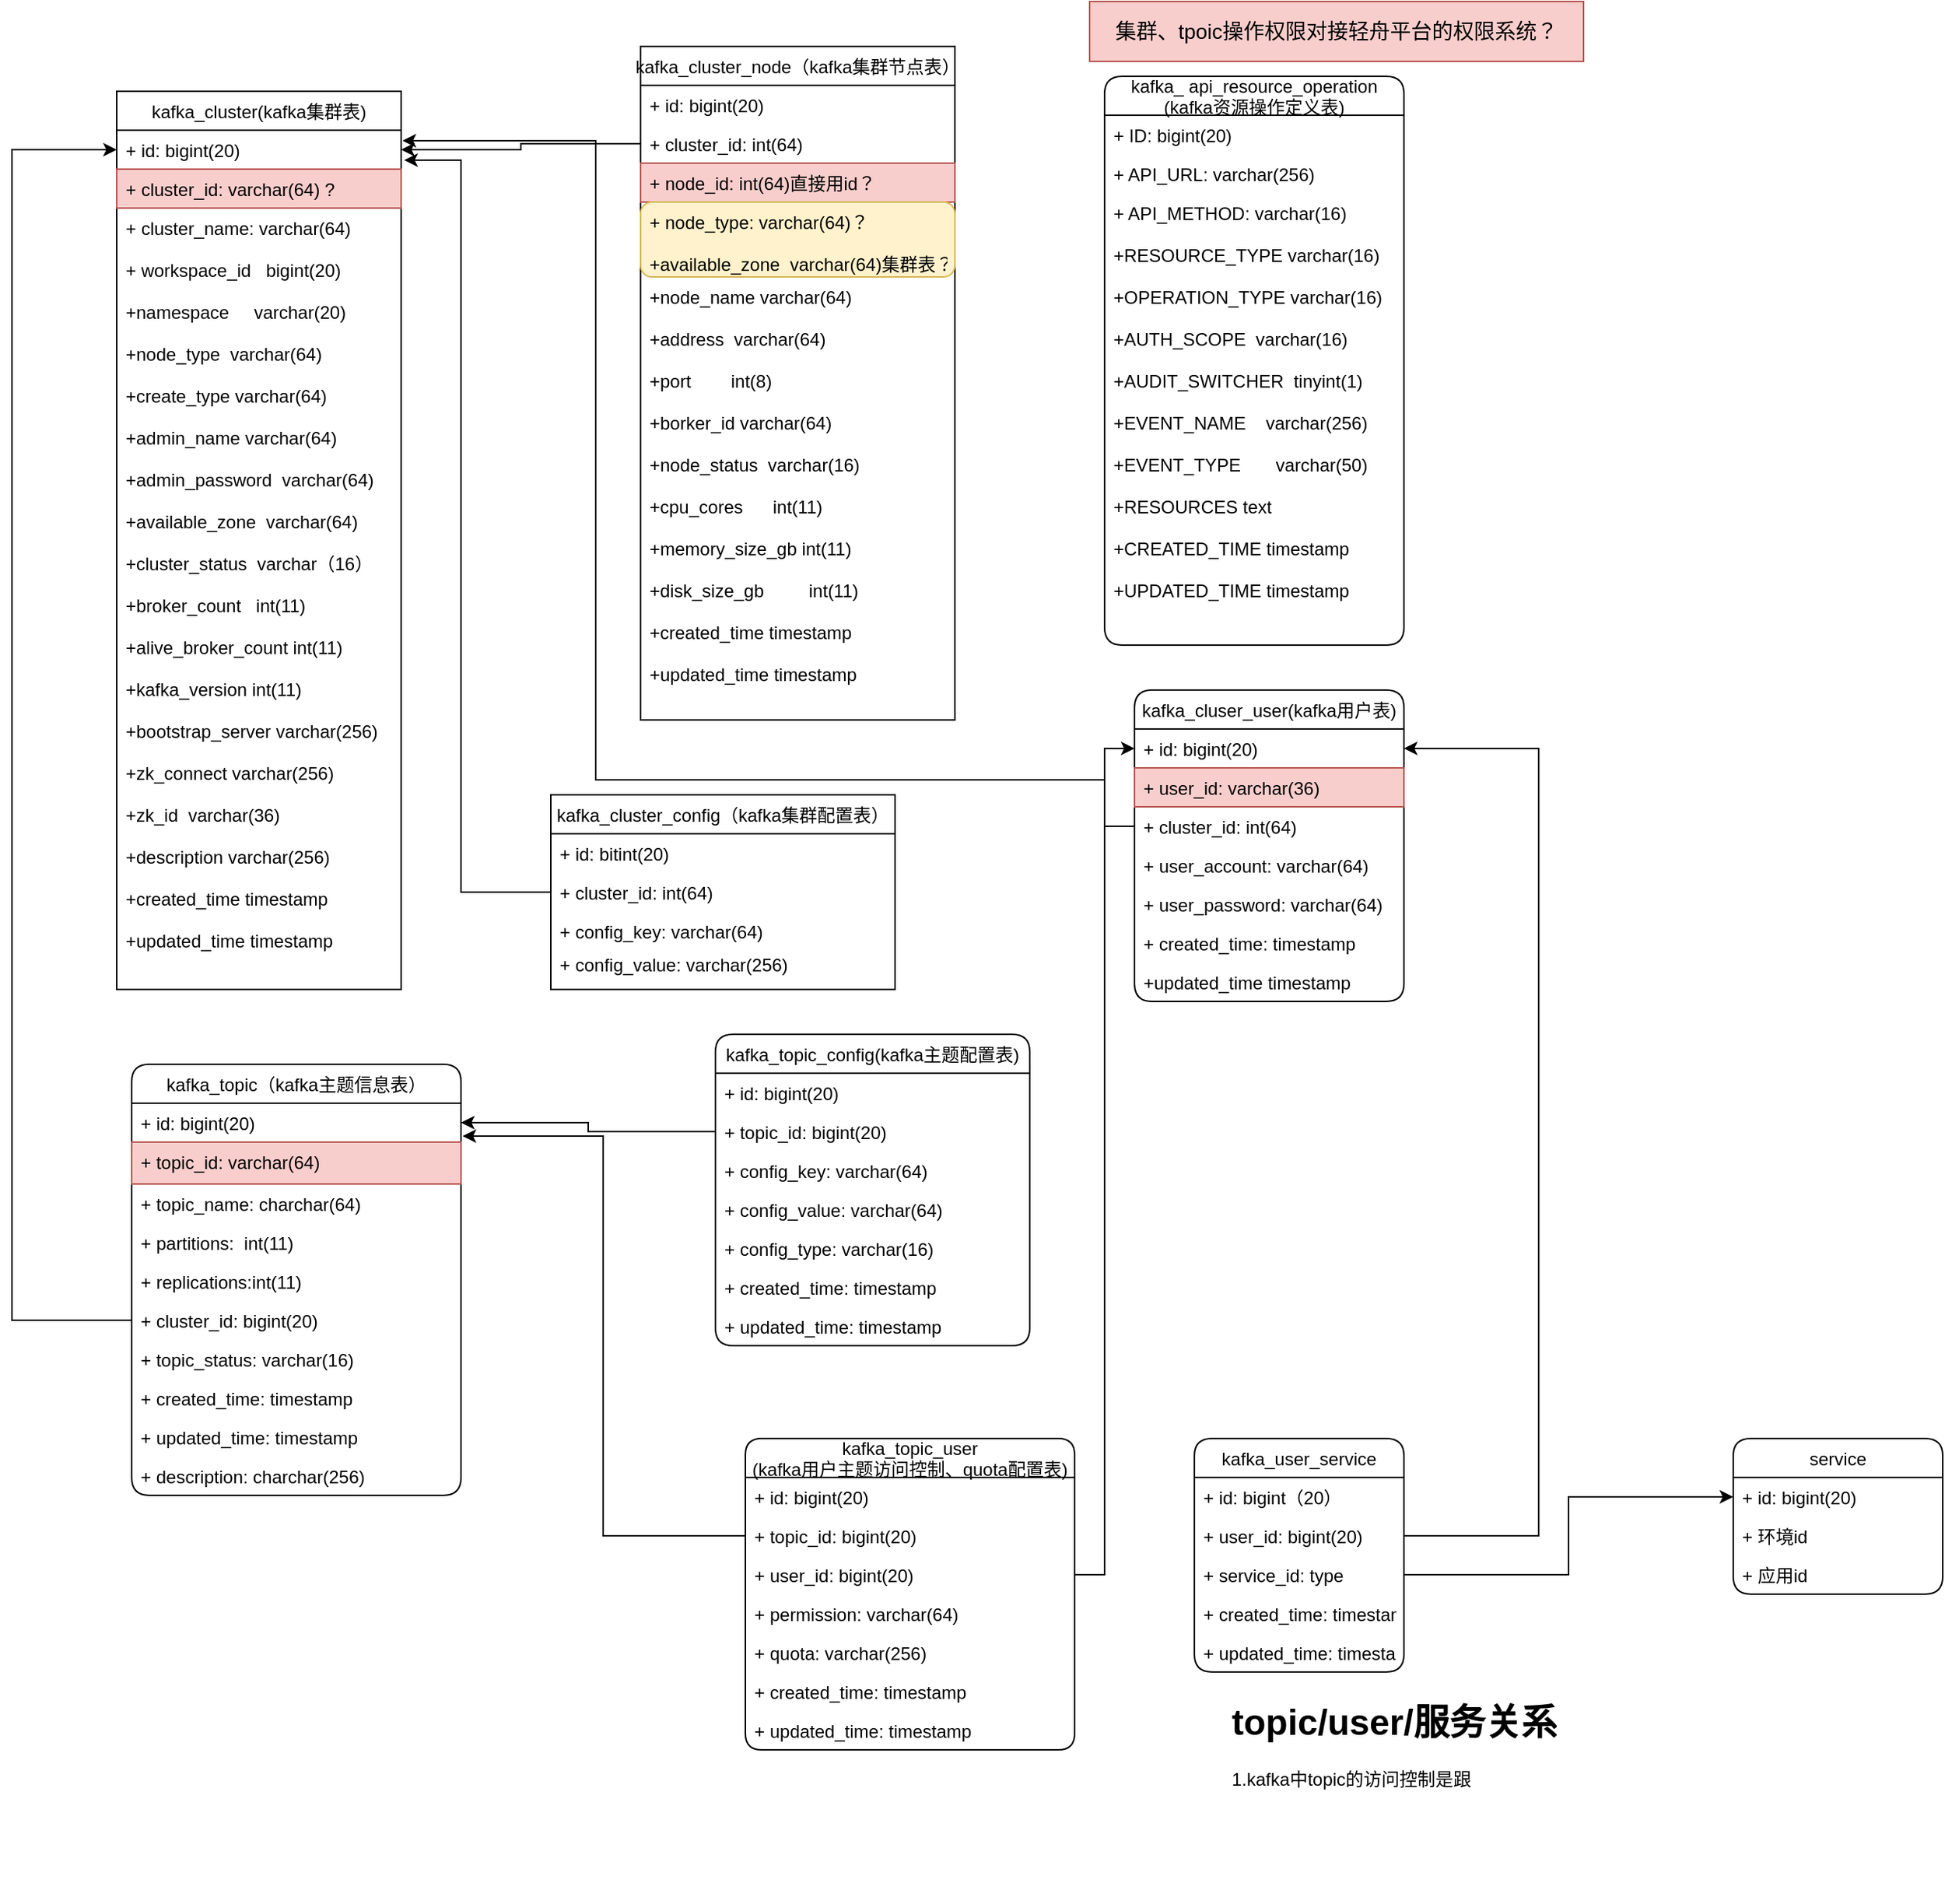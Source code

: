<mxfile version="14.7.2" type="github">
  <diagram name="Page-1" id="9f46799a-70d6-7492-0946-bef42562c5a5">
    <mxGraphModel dx="787" dy="461" grid="1" gridSize="10" guides="1" tooltips="1" connect="1" arrows="1" fold="1" page="1" pageScale="1" pageWidth="1100" pageHeight="850" background="none" math="0" shadow="0">
      <root>
        <mxCell id="0" />
        <mxCell id="1" parent="0" />
        <mxCell id="GtaQLyDvOYzaf2lnGROW-2" value="kafka_cluster(kafka集群表)" style="swimlane;fontStyle=0;childLayout=stackLayout;horizontal=1;startSize=26;fillColor=none;horizontalStack=0;resizeParent=1;resizeParentMax=0;resizeLast=0;collapsible=1;marginBottom=0;" vertex="1" parent="1">
          <mxGeometry x="190" y="140" width="190" height="600" as="geometry">
            <mxRectangle x="190" y="140" width="100" height="26" as="alternateBounds" />
          </mxGeometry>
        </mxCell>
        <mxCell id="GtaQLyDvOYzaf2lnGROW-3" value="+ id: bigint(20)" style="text;strokeColor=none;fillColor=none;align=left;verticalAlign=top;spacingLeft=4;spacingRight=4;overflow=hidden;rotatable=0;points=[[0,0.5],[1,0.5]];portConstraint=eastwest;" vertex="1" parent="GtaQLyDvOYzaf2lnGROW-2">
          <mxGeometry y="26" width="190" height="26" as="geometry" />
        </mxCell>
        <mxCell id="GtaQLyDvOYzaf2lnGROW-4" value="+ cluster_id: varchar(64) ?" style="text;strokeColor=#b85450;fillColor=#f8cecc;align=left;verticalAlign=top;spacingLeft=4;spacingRight=4;overflow=hidden;rotatable=0;points=[[0,0.5],[1,0.5]];portConstraint=eastwest;" vertex="1" parent="GtaQLyDvOYzaf2lnGROW-2">
          <mxGeometry y="52" width="190" height="26" as="geometry" />
        </mxCell>
        <mxCell id="GtaQLyDvOYzaf2lnGROW-5" value="+ cluster_name: varchar(64)&#xa;&#xa;+ workspace_id   bigint(20)&#xa;&#xa;+namespace     varchar(20)&#xa;&#xa;+node_type  varchar(64)&#xa;&#xa;+create_type varchar(64)&#xa;&#xa;+admin_name varchar(64)&#xa;&#xa;+admin_password  varchar(64)&#xa;&#xa;+available_zone  varchar(64)&#xa;&#xa;+cluster_status  varchar（16）&#xa;&#xa;+broker_count   int(11)&#xa;&#xa;+alive_broker_count int(11)&#xa;&#xa;+kafka_version int(11)&#xa;&#xa;+bootstrap_server varchar(256)&#xa;&#xa;+zk_connect varchar(256)&#xa;&#xa;+zk_id  varchar(36)&#xa;&#xa;+description varchar(256) &#xa;&#xa;+created_time timestamp&#xa;&#xa;+updated_time timestamp" style="text;strokeColor=none;fillColor=none;align=left;verticalAlign=top;spacingLeft=4;spacingRight=4;overflow=hidden;rotatable=0;points=[[0,0.5],[1,0.5]];portConstraint=eastwest;" vertex="1" parent="GtaQLyDvOYzaf2lnGROW-2">
          <mxGeometry y="78" width="190" height="522" as="geometry" />
        </mxCell>
        <mxCell id="GtaQLyDvOYzaf2lnGROW-6" value="kafka_cluster_node（kafka集群节点表）" style="swimlane;fontStyle=0;childLayout=stackLayout;horizontal=1;startSize=26;fillColor=none;horizontalStack=0;resizeParent=1;resizeParentMax=0;resizeLast=0;collapsible=1;marginBottom=0;" vertex="1" parent="1">
          <mxGeometry x="540" y="110" width="210" height="450" as="geometry">
            <mxRectangle x="480" y="140" width="140" height="26" as="alternateBounds" />
          </mxGeometry>
        </mxCell>
        <mxCell id="GtaQLyDvOYzaf2lnGROW-7" value="+ id: bigint(20)" style="text;strokeColor=none;fillColor=none;align=left;verticalAlign=top;spacingLeft=4;spacingRight=4;overflow=hidden;rotatable=0;points=[[0,0.5],[1,0.5]];portConstraint=eastwest;" vertex="1" parent="GtaQLyDvOYzaf2lnGROW-6">
          <mxGeometry y="26" width="210" height="26" as="geometry" />
        </mxCell>
        <mxCell id="GtaQLyDvOYzaf2lnGROW-8" value="+ cluster_id: int(64)" style="text;strokeColor=none;fillColor=none;align=left;verticalAlign=top;spacingLeft=4;spacingRight=4;overflow=hidden;rotatable=0;points=[[0,0.5],[1,0.5]];portConstraint=eastwest;" vertex="1" parent="GtaQLyDvOYzaf2lnGROW-6">
          <mxGeometry y="52" width="210" height="26" as="geometry" />
        </mxCell>
        <mxCell id="GtaQLyDvOYzaf2lnGROW-13" value="+ node_id: int(64)直接用id？" style="text;strokeColor=#b85450;fillColor=#f8cecc;align=left;verticalAlign=top;spacingLeft=4;spacingRight=4;overflow=hidden;rotatable=0;points=[[0,0.5],[1,0.5]];portConstraint=eastwest;" vertex="1" parent="GtaQLyDvOYzaf2lnGROW-6">
          <mxGeometry y="78" width="210" height="26" as="geometry" />
        </mxCell>
        <mxCell id="GtaQLyDvOYzaf2lnGROW-12" value="+ node_type: varchar(64)？&#xa;&#xa;+available_zone  varchar(64)集群表？" style="text;strokeColor=#d6b656;fillColor=#fff2cc;align=left;verticalAlign=top;spacingLeft=4;spacingRight=4;overflow=hidden;rotatable=0;points=[[0,0.5],[1,0.5]];portConstraint=eastwest;shadow=0;rounded=1;" vertex="1" parent="GtaQLyDvOYzaf2lnGROW-6">
          <mxGeometry y="104" width="210" height="50" as="geometry" />
        </mxCell>
        <mxCell id="GtaQLyDvOYzaf2lnGROW-9" value="+node_name varchar(64)&#xa;&#xa;+address  varchar(64)&#xa;&#xa;+port        int(8)&#xa;&#xa;+borker_id varchar(64)&#xa;&#xa;+node_status  varchar(16)&#xa;&#xa;+cpu_cores      int(11)&#xa;&#xa;+memory_size_gb int(11)&#xa;&#xa;+disk_size_gb         int(11)&#xa;&#xa;+created_time timestamp&#xa;&#xa;+updated_time timestamp" style="text;strokeColor=none;fillColor=none;align=left;verticalAlign=top;spacingLeft=4;spacingRight=4;overflow=hidden;rotatable=0;points=[[0,0.5],[1,0.5]];portConstraint=eastwest;" vertex="1" parent="GtaQLyDvOYzaf2lnGROW-6">
          <mxGeometry y="154" width="210" height="296" as="geometry" />
        </mxCell>
        <mxCell id="GtaQLyDvOYzaf2lnGROW-10" style="edgeStyle=orthogonalEdgeStyle;rounded=0;orthogonalLoop=1;jettySize=auto;html=1;fontColor=#000000;" edge="1" parent="1" source="GtaQLyDvOYzaf2lnGROW-8" target="GtaQLyDvOYzaf2lnGROW-3">
          <mxGeometry relative="1" as="geometry" />
        </mxCell>
        <mxCell id="GtaQLyDvOYzaf2lnGROW-19" style="edgeStyle=orthogonalEdgeStyle;rounded=0;orthogonalLoop=1;jettySize=auto;html=1;fontColor=#000000;entryX=1.011;entryY=0.769;entryDx=0;entryDy=0;entryPerimeter=0;" edge="1" parent="1" source="GtaQLyDvOYzaf2lnGROW-14" target="GtaQLyDvOYzaf2lnGROW-3">
          <mxGeometry relative="1" as="geometry">
            <mxPoint x="400" y="300" as="targetPoint" />
            <Array as="points">
              <mxPoint x="420" y="675" />
              <mxPoint x="420" y="186" />
            </Array>
          </mxGeometry>
        </mxCell>
        <mxCell id="GtaQLyDvOYzaf2lnGROW-14" value="kafka_cluster_config（kafka集群配置表）" style="swimlane;fontStyle=0;childLayout=stackLayout;horizontal=1;startSize=26;fillColor=none;horizontalStack=0;resizeParent=1;resizeParentMax=0;resizeLast=0;collapsible=1;marginBottom=0;labelBackgroundColor=none;strokeColor=#000000;swimlaneLine=1;" vertex="1" parent="1">
          <mxGeometry x="480" y="610" width="230" height="130" as="geometry" />
        </mxCell>
        <mxCell id="GtaQLyDvOYzaf2lnGROW-15" value="+ id: bitint(20)" style="text;strokeColor=none;fillColor=none;align=left;verticalAlign=top;spacingLeft=4;spacingRight=4;overflow=hidden;rotatable=0;points=[[0,0.5],[1,0.5]];portConstraint=eastwest;" vertex="1" parent="GtaQLyDvOYzaf2lnGROW-14">
          <mxGeometry y="26" width="230" height="26" as="geometry" />
        </mxCell>
        <mxCell id="GtaQLyDvOYzaf2lnGROW-16" value="+ cluster_id: int(64)" style="text;strokeColor=none;fillColor=none;align=left;verticalAlign=top;spacingLeft=4;spacingRight=4;overflow=hidden;rotatable=0;points=[[0,0.5],[1,0.5]];portConstraint=eastwest;" vertex="1" parent="GtaQLyDvOYzaf2lnGROW-14">
          <mxGeometry y="52" width="230" height="26" as="geometry" />
        </mxCell>
        <mxCell id="GtaQLyDvOYzaf2lnGROW-17" value="+ config_key: varchar(64)" style="text;strokeColor=none;fillColor=none;align=left;verticalAlign=top;spacingLeft=4;spacingRight=4;overflow=hidden;rotatable=0;points=[[0,0.5],[1,0.5]];portConstraint=eastwest;" vertex="1" parent="GtaQLyDvOYzaf2lnGROW-14">
          <mxGeometry y="78" width="230" height="22" as="geometry" />
        </mxCell>
        <mxCell id="GtaQLyDvOYzaf2lnGROW-18" value="+ config_value: varchar(256)" style="text;strokeColor=none;fillColor=none;align=left;verticalAlign=top;spacingLeft=4;spacingRight=4;overflow=hidden;rotatable=0;points=[[0,0.5],[1,0.5]];portConstraint=eastwest;" vertex="1" parent="GtaQLyDvOYzaf2lnGROW-14">
          <mxGeometry y="100" width="230" height="30" as="geometry" />
        </mxCell>
        <mxCell id="GtaQLyDvOYzaf2lnGROW-20" value="kafka_ api_resource_operation&#xa;(kafka资源操作定义表)" style="swimlane;fontStyle=0;childLayout=stackLayout;horizontal=1;startSize=26;fillColor=none;horizontalStack=0;resizeParent=1;resizeParentMax=0;resizeLast=0;collapsible=1;marginBottom=0;rounded=1;shadow=0;labelBackgroundColor=none;fontColor=#000000;strokeColor=#000000;" vertex="1" parent="1">
          <mxGeometry x="850" y="130" width="200" height="380" as="geometry" />
        </mxCell>
        <mxCell id="GtaQLyDvOYzaf2lnGROW-21" value="+ ID: bigint(20)" style="text;strokeColor=none;fillColor=none;align=left;verticalAlign=top;spacingLeft=4;spacingRight=4;overflow=hidden;rotatable=0;points=[[0,0.5],[1,0.5]];portConstraint=eastwest;" vertex="1" parent="GtaQLyDvOYzaf2lnGROW-20">
          <mxGeometry y="26" width="200" height="26" as="geometry" />
        </mxCell>
        <mxCell id="GtaQLyDvOYzaf2lnGROW-22" value="+ API_URL: varchar(256)" style="text;strokeColor=none;fillColor=none;align=left;verticalAlign=top;spacingLeft=4;spacingRight=4;overflow=hidden;rotatable=0;points=[[0,0.5],[1,0.5]];portConstraint=eastwest;" vertex="1" parent="GtaQLyDvOYzaf2lnGROW-20">
          <mxGeometry y="52" width="200" height="26" as="geometry" />
        </mxCell>
        <mxCell id="GtaQLyDvOYzaf2lnGROW-23" value="+ API_METHOD: varchar(16)&#xa;&#xa;+RESOURCE_TYPE varchar(16)&#xa;&#xa;+OPERATION_TYPE varchar(16)&#xa;&#xa;+AUTH_SCOPE  varchar(16)&#xa;&#xa;+AUDIT_SWITCHER  tinyint(1)&#xa;&#xa;+EVENT_NAME    varchar(256)&#xa;&#xa;+EVENT_TYPE       varchar(50)&#xa;&#xa;+RESOURCES text&#xa;&#xa;+CREATED_TIME timestamp&#xa;&#xa;+UPDATED_TIME timestamp&#xa;&#xa;" style="text;strokeColor=none;fillColor=none;align=left;verticalAlign=top;spacingLeft=4;spacingRight=4;overflow=hidden;rotatable=0;points=[[0,0.5],[1,0.5]];portConstraint=eastwest;" vertex="1" parent="GtaQLyDvOYzaf2lnGROW-20">
          <mxGeometry y="78" width="200" height="302" as="geometry" />
        </mxCell>
        <mxCell id="GtaQLyDvOYzaf2lnGROW-24" value="kafka_cluser_user(kafka用户表)" style="swimlane;fontStyle=0;childLayout=stackLayout;horizontal=1;startSize=26;fillColor=none;horizontalStack=0;resizeParent=1;resizeParentMax=0;resizeLast=0;collapsible=1;marginBottom=0;rounded=1;shadow=0;labelBackgroundColor=none;fontColor=#000000;strokeColor=#000000;" vertex="1" parent="1">
          <mxGeometry x="870" y="540" width="180" height="208" as="geometry" />
        </mxCell>
        <mxCell id="GtaQLyDvOYzaf2lnGROW-25" value="+ id: bigint(20)" style="text;strokeColor=none;fillColor=none;align=left;verticalAlign=top;spacingLeft=4;spacingRight=4;overflow=hidden;rotatable=0;points=[[0,0.5],[1,0.5]];portConstraint=eastwest;" vertex="1" parent="GtaQLyDvOYzaf2lnGROW-24">
          <mxGeometry y="26" width="180" height="26" as="geometry" />
        </mxCell>
        <mxCell id="GtaQLyDvOYzaf2lnGROW-26" value="+ user_id: varchar(36)" style="text;strokeColor=#b85450;fillColor=#f8cecc;align=left;verticalAlign=top;spacingLeft=4;spacingRight=4;overflow=hidden;rotatable=0;points=[[0,0.5],[1,0.5]];portConstraint=eastwest;" vertex="1" parent="GtaQLyDvOYzaf2lnGROW-24">
          <mxGeometry y="52" width="180" height="26" as="geometry" />
        </mxCell>
        <mxCell id="GtaQLyDvOYzaf2lnGROW-28" value="+ cluster_id: int(64)&#xa;&#xa;&#xa;" style="text;strokeColor=none;fillColor=none;align=left;verticalAlign=top;spacingLeft=4;spacingRight=4;overflow=hidden;rotatable=0;points=[[0,0.5],[1,0.5]];portConstraint=eastwest;" vertex="1" parent="GtaQLyDvOYzaf2lnGROW-24">
          <mxGeometry y="78" width="180" height="26" as="geometry" />
        </mxCell>
        <mxCell id="GtaQLyDvOYzaf2lnGROW-32" value="+ user_account: varchar(64)&#xa;&#xa;&#xa;" style="text;strokeColor=none;fillColor=none;align=left;verticalAlign=top;spacingLeft=4;spacingRight=4;overflow=hidden;rotatable=0;points=[[0,0.5],[1,0.5]];portConstraint=eastwest;" vertex="1" parent="GtaQLyDvOYzaf2lnGROW-24">
          <mxGeometry y="104" width="180" height="26" as="geometry" />
        </mxCell>
        <mxCell id="GtaQLyDvOYzaf2lnGROW-31" value="+ user_password: varchar(64)&#xa;" style="text;strokeColor=none;fillColor=none;align=left;verticalAlign=top;spacingLeft=4;spacingRight=4;overflow=hidden;rotatable=0;points=[[0,0.5],[1,0.5]];portConstraint=eastwest;" vertex="1" parent="GtaQLyDvOYzaf2lnGROW-24">
          <mxGeometry y="130" width="180" height="26" as="geometry" />
        </mxCell>
        <mxCell id="GtaQLyDvOYzaf2lnGROW-30" value="+ created_time: timestamp&#xa;&#xa;&#xa;" style="text;strokeColor=none;fillColor=none;align=left;verticalAlign=top;spacingLeft=4;spacingRight=4;overflow=hidden;rotatable=0;points=[[0,0.5],[1,0.5]];portConstraint=eastwest;" vertex="1" parent="GtaQLyDvOYzaf2lnGROW-24">
          <mxGeometry y="156" width="180" height="26" as="geometry" />
        </mxCell>
        <mxCell id="GtaQLyDvOYzaf2lnGROW-27" value="+updated_time timestamp" style="text;strokeColor=none;fillColor=none;align=left;verticalAlign=top;spacingLeft=4;spacingRight=4;overflow=hidden;rotatable=0;points=[[0,0.5],[1,0.5]];portConstraint=eastwest;" vertex="1" parent="GtaQLyDvOYzaf2lnGROW-24">
          <mxGeometry y="182" width="180" height="26" as="geometry" />
        </mxCell>
        <mxCell id="GtaQLyDvOYzaf2lnGROW-33" value="&lt;font style=&quot;font-size: 14px&quot;&gt;集群、tpoic操作权限对接轻舟平台的权限系统？&lt;/font&gt;" style="text;html=1;strokeColor=#b85450;fillColor=#f8cecc;align=center;verticalAlign=middle;whiteSpace=wrap;rounded=0;shadow=0;labelBackgroundColor=none;strokeWidth=1;" vertex="1" parent="1">
          <mxGeometry x="840" y="80" width="330" height="40" as="geometry" />
        </mxCell>
        <mxCell id="GtaQLyDvOYzaf2lnGROW-34" value="kafka_topic（kafka主题信息表）" style="swimlane;fontStyle=0;childLayout=stackLayout;horizontal=1;startSize=26;fillColor=none;horizontalStack=0;resizeParent=1;resizeParentMax=0;resizeLast=0;collapsible=1;marginBottom=0;rounded=1;shadow=0;labelBackgroundColor=none;fontColor=#000000;strokeColor=#000000;strokeWidth=1;" vertex="1" parent="1">
          <mxGeometry x="200" y="790" width="220" height="288" as="geometry" />
        </mxCell>
        <mxCell id="GtaQLyDvOYzaf2lnGROW-35" value="+ id: bigint(20)" style="text;strokeColor=none;fillColor=none;align=left;verticalAlign=top;spacingLeft=4;spacingRight=4;overflow=hidden;rotatable=0;points=[[0,0.5],[1,0.5]];portConstraint=eastwest;" vertex="1" parent="GtaQLyDvOYzaf2lnGROW-34">
          <mxGeometry y="26" width="220" height="26" as="geometry" />
        </mxCell>
        <mxCell id="GtaQLyDvOYzaf2lnGROW-36" value="+ topic_id: varchar(64)" style="text;strokeColor=#b85450;fillColor=#f8cecc;align=left;verticalAlign=top;spacingLeft=4;spacingRight=4;overflow=hidden;rotatable=0;points=[[0,0.5],[1,0.5]];portConstraint=eastwest;" vertex="1" parent="GtaQLyDvOYzaf2lnGROW-34">
          <mxGeometry y="52" width="220" height="28" as="geometry" />
        </mxCell>
        <mxCell id="GtaQLyDvOYzaf2lnGROW-43" value="+ topic_name: charchar(64)" style="text;strokeColor=none;fillColor=none;align=left;verticalAlign=top;spacingLeft=4;spacingRight=4;overflow=hidden;rotatable=0;points=[[0,0.5],[1,0.5]];portConstraint=eastwest;" vertex="1" parent="GtaQLyDvOYzaf2lnGROW-34">
          <mxGeometry y="80" width="220" height="26" as="geometry" />
        </mxCell>
        <mxCell id="GtaQLyDvOYzaf2lnGROW-42" value="+ partitions:  int(11)" style="text;strokeColor=none;fillColor=none;align=left;verticalAlign=top;spacingLeft=4;spacingRight=4;overflow=hidden;rotatable=0;points=[[0,0.5],[1,0.5]];portConstraint=eastwest;" vertex="1" parent="GtaQLyDvOYzaf2lnGROW-34">
          <mxGeometry y="106" width="220" height="26" as="geometry" />
        </mxCell>
        <mxCell id="GtaQLyDvOYzaf2lnGROW-41" value="+ replications:int(11)" style="text;strokeColor=none;fillColor=none;align=left;verticalAlign=top;spacingLeft=4;spacingRight=4;overflow=hidden;rotatable=0;points=[[0,0.5],[1,0.5]];portConstraint=eastwest;" vertex="1" parent="GtaQLyDvOYzaf2lnGROW-34">
          <mxGeometry y="132" width="220" height="26" as="geometry" />
        </mxCell>
        <mxCell id="GtaQLyDvOYzaf2lnGROW-40" value="+ cluster_id: bigint(20)" style="text;strokeColor=none;fillColor=none;align=left;verticalAlign=top;spacingLeft=4;spacingRight=4;overflow=hidden;rotatable=0;points=[[0,0.5],[1,0.5]];portConstraint=eastwest;" vertex="1" parent="GtaQLyDvOYzaf2lnGROW-34">
          <mxGeometry y="158" width="220" height="26" as="geometry" />
        </mxCell>
        <mxCell id="GtaQLyDvOYzaf2lnGROW-39" value="+ topic_status: varchar(16)" style="text;strokeColor=none;fillColor=none;align=left;verticalAlign=top;spacingLeft=4;spacingRight=4;overflow=hidden;rotatable=0;points=[[0,0.5],[1,0.5]];portConstraint=eastwest;" vertex="1" parent="GtaQLyDvOYzaf2lnGROW-34">
          <mxGeometry y="184" width="220" height="26" as="geometry" />
        </mxCell>
        <mxCell id="GtaQLyDvOYzaf2lnGROW-46" value="+ created_time: timestamp" style="text;strokeColor=none;fillColor=none;align=left;verticalAlign=top;spacingLeft=4;spacingRight=4;overflow=hidden;rotatable=0;points=[[0,0.5],[1,0.5]];portConstraint=eastwest;" vertex="1" parent="GtaQLyDvOYzaf2lnGROW-34">
          <mxGeometry y="210" width="220" height="26" as="geometry" />
        </mxCell>
        <mxCell id="GtaQLyDvOYzaf2lnGROW-38" value="+ updated_time: timestamp" style="text;strokeColor=none;fillColor=none;align=left;verticalAlign=top;spacingLeft=4;spacingRight=4;overflow=hidden;rotatable=0;points=[[0,0.5],[1,0.5]];portConstraint=eastwest;" vertex="1" parent="GtaQLyDvOYzaf2lnGROW-34">
          <mxGeometry y="236" width="220" height="26" as="geometry" />
        </mxCell>
        <mxCell id="GtaQLyDvOYzaf2lnGROW-37" value="+ description: charchar(256)" style="text;strokeColor=none;fillColor=none;align=left;verticalAlign=top;spacingLeft=4;spacingRight=4;overflow=hidden;rotatable=0;points=[[0,0.5],[1,0.5]];portConstraint=eastwest;" vertex="1" parent="GtaQLyDvOYzaf2lnGROW-34">
          <mxGeometry y="262" width="220" height="26" as="geometry" />
        </mxCell>
        <mxCell id="GtaQLyDvOYzaf2lnGROW-45" style="edgeStyle=orthogonalEdgeStyle;rounded=0;orthogonalLoop=1;jettySize=auto;html=1;fontColor=#000000;entryX=0;entryY=0.5;entryDx=0;entryDy=0;" edge="1" parent="1" source="GtaQLyDvOYzaf2lnGROW-40" target="GtaQLyDvOYzaf2lnGROW-3">
          <mxGeometry relative="1" as="geometry">
            <mxPoint x="130" y="440" as="targetPoint" />
            <Array as="points">
              <mxPoint x="120" y="961" />
              <mxPoint x="120" y="179" />
            </Array>
          </mxGeometry>
        </mxCell>
        <mxCell id="GtaQLyDvOYzaf2lnGROW-47" style="edgeStyle=orthogonalEdgeStyle;rounded=0;orthogonalLoop=1;jettySize=auto;html=1;entryX=1.005;entryY=0.269;entryDx=0;entryDy=0;entryPerimeter=0;fontColor=#000000;exitX=0;exitY=0.5;exitDx=0;exitDy=0;" edge="1" parent="1" source="GtaQLyDvOYzaf2lnGROW-28" target="GtaQLyDvOYzaf2lnGROW-3">
          <mxGeometry relative="1" as="geometry">
            <Array as="points">
              <mxPoint x="850" y="631" />
              <mxPoint x="850" y="600" />
              <mxPoint x="510" y="600" />
              <mxPoint x="510" y="173" />
            </Array>
          </mxGeometry>
        </mxCell>
        <mxCell id="GtaQLyDvOYzaf2lnGROW-57" value="kafka_topic_config(kafka主题配置表)" style="swimlane;fontStyle=0;childLayout=stackLayout;horizontal=1;startSize=26;fillColor=none;horizontalStack=0;resizeParent=1;resizeParentMax=0;resizeLast=0;collapsible=1;marginBottom=0;rounded=1;shadow=0;labelBackgroundColor=none;fontColor=#000000;strokeColor=#000000;strokeWidth=1;" vertex="1" parent="1">
          <mxGeometry x="590" y="770" width="210" height="208" as="geometry" />
        </mxCell>
        <mxCell id="GtaQLyDvOYzaf2lnGROW-58" value="+ id: bigint(20)" style="text;strokeColor=none;fillColor=none;align=left;verticalAlign=top;spacingLeft=4;spacingRight=4;overflow=hidden;rotatable=0;points=[[0,0.5],[1,0.5]];portConstraint=eastwest;" vertex="1" parent="GtaQLyDvOYzaf2lnGROW-57">
          <mxGeometry y="26" width="210" height="26" as="geometry" />
        </mxCell>
        <mxCell id="GtaQLyDvOYzaf2lnGROW-59" value="+ topic_id: bigint(20)" style="text;strokeColor=none;fillColor=none;align=left;verticalAlign=top;spacingLeft=4;spacingRight=4;overflow=hidden;rotatable=0;points=[[0,0.5],[1,0.5]];portConstraint=eastwest;" vertex="1" parent="GtaQLyDvOYzaf2lnGROW-57">
          <mxGeometry y="52" width="210" height="26" as="geometry" />
        </mxCell>
        <mxCell id="GtaQLyDvOYzaf2lnGROW-64" value="+ config_key: varchar(64)" style="text;strokeColor=none;fillColor=none;align=left;verticalAlign=top;spacingLeft=4;spacingRight=4;overflow=hidden;rotatable=0;points=[[0,0.5],[1,0.5]];portConstraint=eastwest;fontColor=#000000;" vertex="1" parent="GtaQLyDvOYzaf2lnGROW-57">
          <mxGeometry y="78" width="210" height="26" as="geometry" />
        </mxCell>
        <mxCell id="GtaQLyDvOYzaf2lnGROW-65" value="+ config_value: varchar(64)" style="text;strokeColor=none;fillColor=none;align=left;verticalAlign=top;spacingLeft=4;spacingRight=4;overflow=hidden;rotatable=0;points=[[0,0.5],[1,0.5]];portConstraint=eastwest;fontColor=#000000;" vertex="1" parent="GtaQLyDvOYzaf2lnGROW-57">
          <mxGeometry y="104" width="210" height="26" as="geometry" />
        </mxCell>
        <mxCell id="GtaQLyDvOYzaf2lnGROW-63" value="+ config_type: varchar(16)" style="text;strokeColor=none;fillColor=none;align=left;verticalAlign=top;spacingLeft=4;spacingRight=4;overflow=hidden;rotatable=0;points=[[0,0.5],[1,0.5]];portConstraint=eastwest;fontColor=#000000;" vertex="1" parent="GtaQLyDvOYzaf2lnGROW-57">
          <mxGeometry y="130" width="210" height="26" as="geometry" />
        </mxCell>
        <mxCell id="GtaQLyDvOYzaf2lnGROW-66" value="+ created_time: timestamp" style="text;strokeColor=none;fillColor=none;align=left;verticalAlign=top;spacingLeft=4;spacingRight=4;overflow=hidden;rotatable=0;points=[[0,0.5],[1,0.5]];portConstraint=eastwest;fontColor=#000000;" vertex="1" parent="GtaQLyDvOYzaf2lnGROW-57">
          <mxGeometry y="156" width="210" height="26" as="geometry" />
        </mxCell>
        <mxCell id="GtaQLyDvOYzaf2lnGROW-60" value="+ updated_time: timestamp" style="text;strokeColor=none;fillColor=none;align=left;verticalAlign=top;spacingLeft=4;spacingRight=4;overflow=hidden;rotatable=0;points=[[0,0.5],[1,0.5]];portConstraint=eastwest;" vertex="1" parent="GtaQLyDvOYzaf2lnGROW-57">
          <mxGeometry y="182" width="210" height="26" as="geometry" />
        </mxCell>
        <mxCell id="GtaQLyDvOYzaf2lnGROW-62" style="edgeStyle=orthogonalEdgeStyle;rounded=0;orthogonalLoop=1;jettySize=auto;html=1;entryX=1;entryY=0.5;entryDx=0;entryDy=0;fontColor=#000000;" edge="1" parent="1" source="GtaQLyDvOYzaf2lnGROW-59" target="GtaQLyDvOYzaf2lnGROW-35">
          <mxGeometry relative="1" as="geometry" />
        </mxCell>
        <mxCell id="GtaQLyDvOYzaf2lnGROW-67" value="kafka_topic_user&#xa;(kafka用户主题访问控制、quota配置表)" style="swimlane;fontStyle=0;childLayout=stackLayout;horizontal=1;startSize=26;fillColor=none;horizontalStack=0;resizeParent=1;resizeParentMax=0;resizeLast=0;collapsible=1;marginBottom=0;rounded=1;shadow=0;labelBackgroundColor=none;fontColor=#000000;strokeColor=#000000;strokeWidth=1;arcSize=14;" vertex="1" parent="1">
          <mxGeometry x="610" y="1040" width="220" height="208" as="geometry" />
        </mxCell>
        <mxCell id="GtaQLyDvOYzaf2lnGROW-68" value="+ id: bigint(20)" style="text;strokeColor=none;fillColor=none;align=left;verticalAlign=top;spacingLeft=4;spacingRight=4;overflow=hidden;rotatable=0;points=[[0,0.5],[1,0.5]];portConstraint=eastwest;" vertex="1" parent="GtaQLyDvOYzaf2lnGROW-67">
          <mxGeometry y="26" width="220" height="26" as="geometry" />
        </mxCell>
        <mxCell id="GtaQLyDvOYzaf2lnGROW-69" value="+ topic_id: bigint(20)" style="text;strokeColor=none;fillColor=none;align=left;verticalAlign=top;spacingLeft=4;spacingRight=4;overflow=hidden;rotatable=0;points=[[0,0.5],[1,0.5]];portConstraint=eastwest;" vertex="1" parent="GtaQLyDvOYzaf2lnGROW-67">
          <mxGeometry y="52" width="220" height="26" as="geometry" />
        </mxCell>
        <mxCell id="GtaQLyDvOYzaf2lnGROW-74" value="+ user_id: bigint(20)" style="text;strokeColor=none;fillColor=none;align=left;verticalAlign=top;spacingLeft=4;spacingRight=4;overflow=hidden;rotatable=0;points=[[0,0.5],[1,0.5]];portConstraint=eastwest;" vertex="1" parent="GtaQLyDvOYzaf2lnGROW-67">
          <mxGeometry y="78" width="220" height="26" as="geometry" />
        </mxCell>
        <mxCell id="GtaQLyDvOYzaf2lnGROW-76" value="+ permission: varchar(64)" style="text;strokeColor=none;fillColor=none;align=left;verticalAlign=top;spacingLeft=4;spacingRight=4;overflow=hidden;rotatable=0;points=[[0,0.5],[1,0.5]];portConstraint=eastwest;" vertex="1" parent="GtaQLyDvOYzaf2lnGROW-67">
          <mxGeometry y="104" width="220" height="26" as="geometry" />
        </mxCell>
        <mxCell id="GtaQLyDvOYzaf2lnGROW-75" value="+ quota: varchar(256)" style="text;strokeColor=none;fillColor=none;align=left;verticalAlign=top;spacingLeft=4;spacingRight=4;overflow=hidden;rotatable=0;points=[[0,0.5],[1,0.5]];portConstraint=eastwest;" vertex="1" parent="GtaQLyDvOYzaf2lnGROW-67">
          <mxGeometry y="130" width="220" height="26" as="geometry" />
        </mxCell>
        <mxCell id="GtaQLyDvOYzaf2lnGROW-73" value="+ created_time: timestamp" style="text;strokeColor=none;fillColor=none;align=left;verticalAlign=top;spacingLeft=4;spacingRight=4;overflow=hidden;rotatable=0;points=[[0,0.5],[1,0.5]];portConstraint=eastwest;" vertex="1" parent="GtaQLyDvOYzaf2lnGROW-67">
          <mxGeometry y="156" width="220" height="26" as="geometry" />
        </mxCell>
        <mxCell id="GtaQLyDvOYzaf2lnGROW-70" value="+ updated_time: timestamp" style="text;strokeColor=none;fillColor=none;align=left;verticalAlign=top;spacingLeft=4;spacingRight=4;overflow=hidden;rotatable=0;points=[[0,0.5],[1,0.5]];portConstraint=eastwest;" vertex="1" parent="GtaQLyDvOYzaf2lnGROW-67">
          <mxGeometry y="182" width="220" height="26" as="geometry" />
        </mxCell>
        <mxCell id="GtaQLyDvOYzaf2lnGROW-71" style="edgeStyle=orthogonalEdgeStyle;rounded=0;orthogonalLoop=1;jettySize=auto;html=1;exitX=0;exitY=0.5;exitDx=0;exitDy=0;entryX=1.005;entryY=0.846;entryDx=0;entryDy=0;entryPerimeter=0;fontColor=#000000;" edge="1" parent="1" source="GtaQLyDvOYzaf2lnGROW-69" target="GtaQLyDvOYzaf2lnGROW-35">
          <mxGeometry relative="1" as="geometry" />
        </mxCell>
        <mxCell id="GtaQLyDvOYzaf2lnGROW-72" style="edgeStyle=orthogonalEdgeStyle;rounded=0;orthogonalLoop=1;jettySize=auto;html=1;fontColor=#000000;entryX=0;entryY=0.5;entryDx=0;entryDy=0;" edge="1" parent="1" source="GtaQLyDvOYzaf2lnGROW-74" target="GtaQLyDvOYzaf2lnGROW-25">
          <mxGeometry relative="1" as="geometry">
            <mxPoint x="850" y="610" as="targetPoint" />
          </mxGeometry>
        </mxCell>
        <mxCell id="GtaQLyDvOYzaf2lnGROW-77" value="kafka_user_service" style="swimlane;fontStyle=0;childLayout=stackLayout;horizontal=1;startSize=26;fillColor=none;horizontalStack=0;resizeParent=1;resizeParentMax=0;resizeLast=0;collapsible=1;marginBottom=0;rounded=1;shadow=0;labelBackgroundColor=none;fontColor=#000000;strokeColor=#000000;strokeWidth=1;" vertex="1" parent="1">
          <mxGeometry x="910" y="1040" width="140" height="156" as="geometry" />
        </mxCell>
        <mxCell id="GtaQLyDvOYzaf2lnGROW-78" value="+ id: bigint（20）" style="text;strokeColor=none;fillColor=none;align=left;verticalAlign=top;spacingLeft=4;spacingRight=4;overflow=hidden;rotatable=0;points=[[0,0.5],[1,0.5]];portConstraint=eastwest;" vertex="1" parent="GtaQLyDvOYzaf2lnGROW-77">
          <mxGeometry y="26" width="140" height="26" as="geometry" />
        </mxCell>
        <mxCell id="GtaQLyDvOYzaf2lnGROW-79" value="+ user_id: bigint(20)" style="text;strokeColor=none;fillColor=none;align=left;verticalAlign=top;spacingLeft=4;spacingRight=4;overflow=hidden;rotatable=0;points=[[0,0.5],[1,0.5]];portConstraint=eastwest;" vertex="1" parent="GtaQLyDvOYzaf2lnGROW-77">
          <mxGeometry y="52" width="140" height="26" as="geometry" />
        </mxCell>
        <mxCell id="GtaQLyDvOYzaf2lnGROW-82" value="+ service_id: type" style="text;strokeColor=none;fillColor=none;align=left;verticalAlign=top;spacingLeft=4;spacingRight=4;overflow=hidden;rotatable=0;points=[[0,0.5],[1,0.5]];portConstraint=eastwest;" vertex="1" parent="GtaQLyDvOYzaf2lnGROW-77">
          <mxGeometry y="78" width="140" height="26" as="geometry" />
        </mxCell>
        <mxCell id="GtaQLyDvOYzaf2lnGROW-81" value="+ created_time: timestamp" style="text;strokeColor=none;fillColor=none;align=left;verticalAlign=top;spacingLeft=4;spacingRight=4;overflow=hidden;rotatable=0;points=[[0,0.5],[1,0.5]];portConstraint=eastwest;" vertex="1" parent="GtaQLyDvOYzaf2lnGROW-77">
          <mxGeometry y="104" width="140" height="26" as="geometry" />
        </mxCell>
        <mxCell id="GtaQLyDvOYzaf2lnGROW-80" value="+ updated_time: timestamp" style="text;strokeColor=none;fillColor=none;align=left;verticalAlign=top;spacingLeft=4;spacingRight=4;overflow=hidden;rotatable=0;points=[[0,0.5],[1,0.5]];portConstraint=eastwest;" vertex="1" parent="GtaQLyDvOYzaf2lnGROW-77">
          <mxGeometry y="130" width="140" height="26" as="geometry" />
        </mxCell>
        <mxCell id="GtaQLyDvOYzaf2lnGROW-83" style="edgeStyle=orthogonalEdgeStyle;rounded=0;orthogonalLoop=1;jettySize=auto;html=1;exitX=1;exitY=0.5;exitDx=0;exitDy=0;fontColor=#000000;entryX=1;entryY=0.5;entryDx=0;entryDy=0;" edge="1" parent="1" source="GtaQLyDvOYzaf2lnGROW-79" target="GtaQLyDvOYzaf2lnGROW-25">
          <mxGeometry relative="1" as="geometry">
            <mxPoint x="1170" y="780" as="targetPoint" />
            <Array as="points">
              <mxPoint x="1140" y="1105" />
              <mxPoint x="1140" y="579" />
            </Array>
          </mxGeometry>
        </mxCell>
        <mxCell id="GtaQLyDvOYzaf2lnGROW-84" value="service" style="swimlane;fontStyle=0;childLayout=stackLayout;horizontal=1;startSize=26;fillColor=none;horizontalStack=0;resizeParent=1;resizeParentMax=0;resizeLast=0;collapsible=1;marginBottom=0;rounded=1;shadow=0;labelBackgroundColor=none;fontColor=#000000;strokeColor=#000000;strokeWidth=1;" vertex="1" parent="1">
          <mxGeometry x="1270" y="1040" width="140" height="104" as="geometry" />
        </mxCell>
        <mxCell id="GtaQLyDvOYzaf2lnGROW-85" value="+ id: bigint(20)" style="text;strokeColor=none;fillColor=none;align=left;verticalAlign=top;spacingLeft=4;spacingRight=4;overflow=hidden;rotatable=0;points=[[0,0.5],[1,0.5]];portConstraint=eastwest;" vertex="1" parent="GtaQLyDvOYzaf2lnGROW-84">
          <mxGeometry y="26" width="140" height="26" as="geometry" />
        </mxCell>
        <mxCell id="GtaQLyDvOYzaf2lnGROW-86" value="+ 环境id" style="text;strokeColor=none;fillColor=none;align=left;verticalAlign=top;spacingLeft=4;spacingRight=4;overflow=hidden;rotatable=0;points=[[0,0.5],[1,0.5]];portConstraint=eastwest;" vertex="1" parent="GtaQLyDvOYzaf2lnGROW-84">
          <mxGeometry y="52" width="140" height="26" as="geometry" />
        </mxCell>
        <mxCell id="GtaQLyDvOYzaf2lnGROW-87" value="+ 应用id" style="text;strokeColor=none;fillColor=none;align=left;verticalAlign=top;spacingLeft=4;spacingRight=4;overflow=hidden;rotatable=0;points=[[0,0.5],[1,0.5]];portConstraint=eastwest;" vertex="1" parent="GtaQLyDvOYzaf2lnGROW-84">
          <mxGeometry y="78" width="140" height="26" as="geometry" />
        </mxCell>
        <mxCell id="GtaQLyDvOYzaf2lnGROW-89" style="edgeStyle=orthogonalEdgeStyle;rounded=0;orthogonalLoop=1;jettySize=auto;html=1;entryX=0;entryY=0.5;entryDx=0;entryDy=0;fontColor=#000000;" edge="1" parent="1" source="GtaQLyDvOYzaf2lnGROW-82" target="GtaQLyDvOYzaf2lnGROW-85">
          <mxGeometry relative="1" as="geometry" />
        </mxCell>
        <mxCell id="GtaQLyDvOYzaf2lnGROW-90" value="&lt;h1&gt;topic/user/服务关系&lt;/h1&gt;&lt;p&gt;1.kafka中topic的访问控制是跟&lt;/p&gt;" style="text;html=1;strokeColor=none;fillColor=none;spacing=5;spacingTop=-20;whiteSpace=wrap;overflow=hidden;rounded=0;shadow=0;labelBackgroundColor=none;fontColor=#000000;" vertex="1" parent="1">
          <mxGeometry x="930" y="1210" width="270" height="140" as="geometry" />
        </mxCell>
      </root>
    </mxGraphModel>
  </diagram>
</mxfile>
